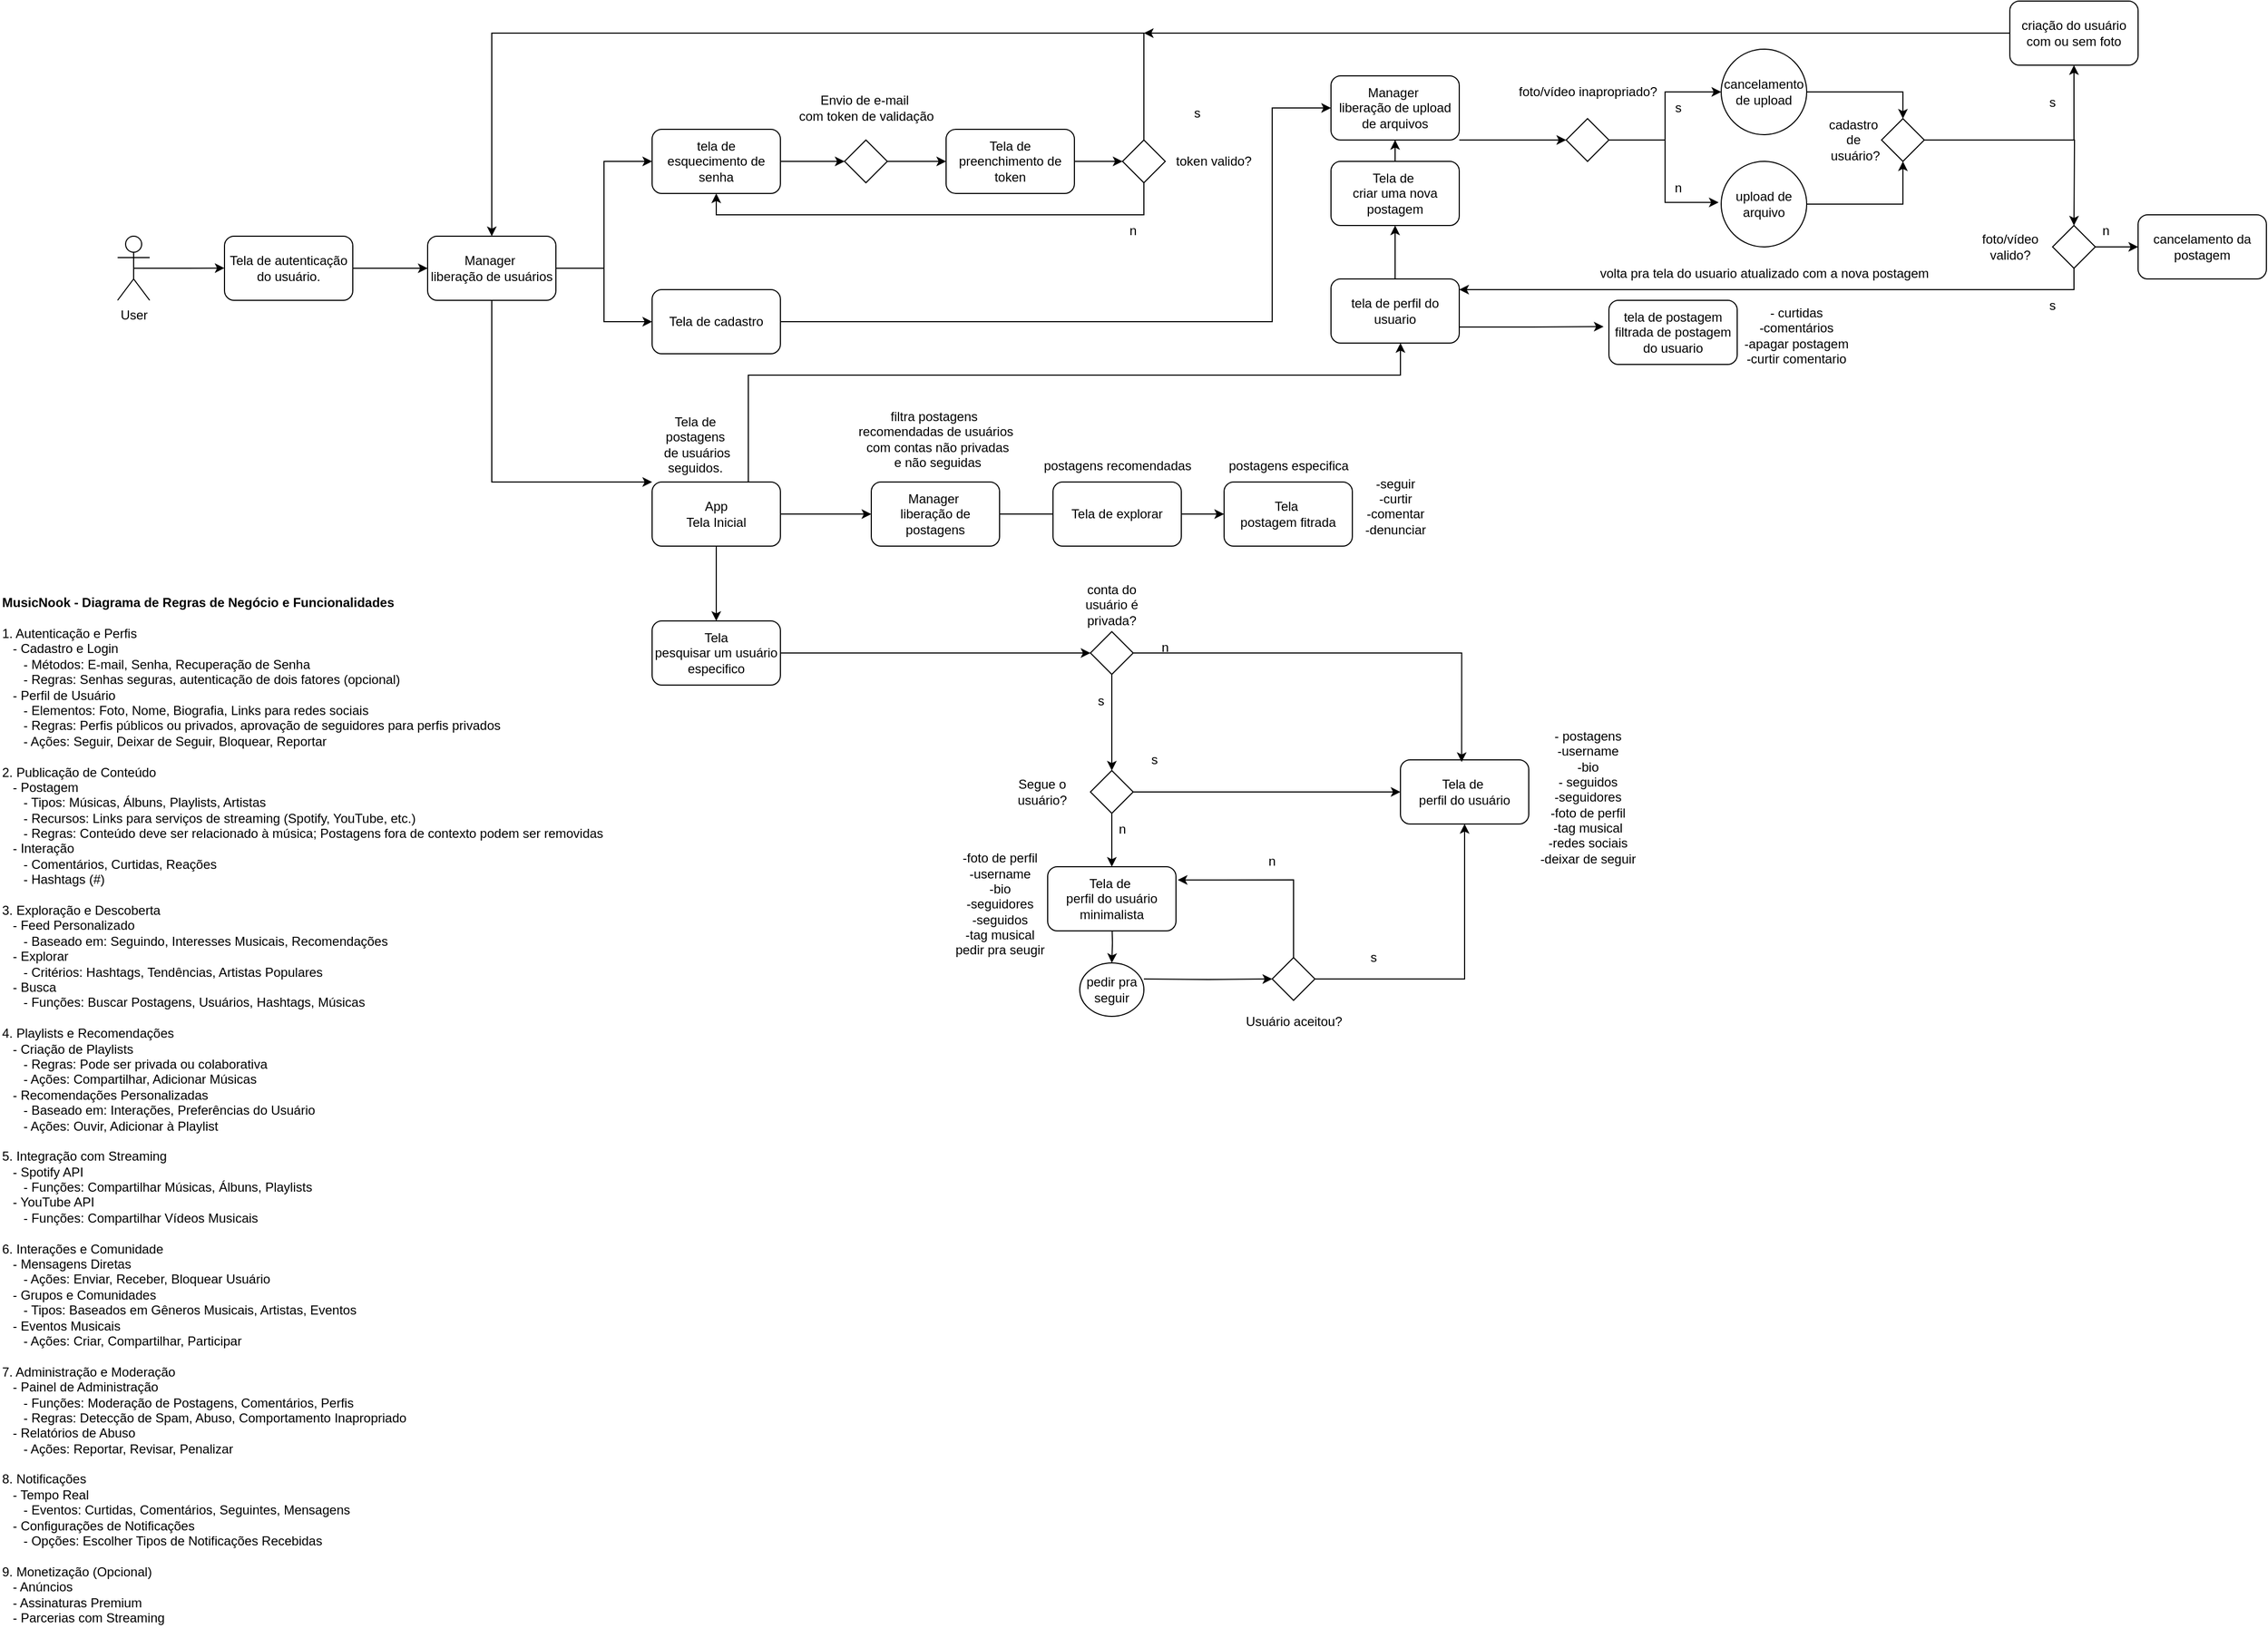 <mxfile version="24.7.8">
  <diagram name="Página-1" id="VFcy3bCBmrxG0yTugkP6">
    <mxGraphModel dx="1247" dy="678" grid="1" gridSize="10" guides="1" tooltips="1" connect="1" arrows="1" fold="1" page="1" pageScale="1" pageWidth="2336" pageHeight="1654" math="0" shadow="0">
      <root>
        <mxCell id="0" />
        <mxCell id="1" parent="0" />
        <mxCell id="I7My5OtGVKia-RhiOEti-5" style="edgeStyle=orthogonalEdgeStyle;rounded=0;orthogonalLoop=1;jettySize=auto;html=1;exitX=0.5;exitY=0.5;exitDx=0;exitDy=0;exitPerimeter=0;" edge="1" parent="1" source="I7My5OtGVKia-RhiOEti-1">
          <mxGeometry relative="1" as="geometry">
            <mxPoint x="230" y="289.826" as="targetPoint" />
          </mxGeometry>
        </mxCell>
        <mxCell id="I7My5OtGVKia-RhiOEti-1" value="User" style="shape=umlActor;verticalLabelPosition=bottom;verticalAlign=top;html=1;outlineConnect=0;" vertex="1" parent="1">
          <mxGeometry x="130" y="260" width="30" height="60" as="geometry" />
        </mxCell>
        <mxCell id="I7My5OtGVKia-RhiOEti-7" style="edgeStyle=orthogonalEdgeStyle;rounded=0;orthogonalLoop=1;jettySize=auto;html=1;" edge="1" parent="1" source="I7My5OtGVKia-RhiOEti-6">
          <mxGeometry relative="1" as="geometry">
            <mxPoint x="420" y="290" as="targetPoint" />
          </mxGeometry>
        </mxCell>
        <mxCell id="I7My5OtGVKia-RhiOEti-6" value="Tela de autenticação do usuário." style="rounded=1;whiteSpace=wrap;html=1;" vertex="1" parent="1">
          <mxGeometry x="230" y="260" width="120" height="60" as="geometry" />
        </mxCell>
        <mxCell id="I7My5OtGVKia-RhiOEti-28" style="edgeStyle=orthogonalEdgeStyle;rounded=0;orthogonalLoop=1;jettySize=auto;html=1;" edge="1" parent="1" source="I7My5OtGVKia-RhiOEti-8">
          <mxGeometry relative="1" as="geometry">
            <mxPoint x="690" y="620.0" as="targetPoint" />
          </mxGeometry>
        </mxCell>
        <mxCell id="I7My5OtGVKia-RhiOEti-76" style="edgeStyle=orthogonalEdgeStyle;rounded=0;orthogonalLoop=1;jettySize=auto;html=1;entryX=0;entryY=0.5;entryDx=0;entryDy=0;" edge="1" parent="1" source="I7My5OtGVKia-RhiOEti-8" target="I7My5OtGVKia-RhiOEti-79">
          <mxGeometry relative="1" as="geometry">
            <mxPoint x="845" y="520" as="targetPoint" />
          </mxGeometry>
        </mxCell>
        <mxCell id="I7My5OtGVKia-RhiOEti-126" style="edgeStyle=orthogonalEdgeStyle;rounded=0;orthogonalLoop=1;jettySize=auto;html=1;exitX=0.75;exitY=0;exitDx=0;exitDy=0;" edge="1" parent="1" source="I7My5OtGVKia-RhiOEti-8">
          <mxGeometry relative="1" as="geometry">
            <mxPoint x="1330" y="360" as="targetPoint" />
            <Array as="points">
              <mxPoint x="720" y="390" />
              <mxPoint x="1330" y="390" />
            </Array>
          </mxGeometry>
        </mxCell>
        <mxCell id="I7My5OtGVKia-RhiOEti-8" value="App&lt;br&gt;Tela Inicial" style="rounded=1;whiteSpace=wrap;html=1;" vertex="1" parent="1">
          <mxGeometry x="630" y="490" width="120" height="60" as="geometry" />
        </mxCell>
        <mxCell id="I7My5OtGVKia-RhiOEti-11" style="edgeStyle=orthogonalEdgeStyle;rounded=0;orthogonalLoop=1;jettySize=auto;html=1;exitX=0.5;exitY=1;exitDx=0;exitDy=0;" edge="1" parent="1" source="I7My5OtGVKia-RhiOEti-9">
          <mxGeometry relative="1" as="geometry">
            <mxPoint x="630" y="490" as="targetPoint" />
            <Array as="points">
              <mxPoint x="480" y="490" />
              <mxPoint x="630" y="490" />
            </Array>
          </mxGeometry>
        </mxCell>
        <mxCell id="I7My5OtGVKia-RhiOEti-12" style="edgeStyle=orthogonalEdgeStyle;rounded=0;orthogonalLoop=1;jettySize=auto;html=1;entryX=0;entryY=0.5;entryDx=0;entryDy=0;" edge="1" parent="1" source="I7My5OtGVKia-RhiOEti-9" target="I7My5OtGVKia-RhiOEti-14">
          <mxGeometry relative="1" as="geometry">
            <mxPoint x="620" y="290" as="targetPoint" />
          </mxGeometry>
        </mxCell>
        <mxCell id="I7My5OtGVKia-RhiOEti-18" style="edgeStyle=orthogonalEdgeStyle;rounded=0;orthogonalLoop=1;jettySize=auto;html=1;exitX=1;exitY=0.5;exitDx=0;exitDy=0;entryX=0;entryY=0.5;entryDx=0;entryDy=0;" edge="1" parent="1" source="I7My5OtGVKia-RhiOEti-9" target="I7My5OtGVKia-RhiOEti-15">
          <mxGeometry relative="1" as="geometry" />
        </mxCell>
        <mxCell id="I7My5OtGVKia-RhiOEti-9" value="Manager&amp;nbsp;&lt;br&gt;liberação de usuários" style="rounded=1;whiteSpace=wrap;html=1;" vertex="1" parent="1">
          <mxGeometry x="420" y="260" width="120" height="60" as="geometry" />
        </mxCell>
        <mxCell id="I7My5OtGVKia-RhiOEti-22" style="edgeStyle=orthogonalEdgeStyle;rounded=0;orthogonalLoop=1;jettySize=auto;html=1;exitX=1;exitY=0.5;exitDx=0;exitDy=0;entryX=0;entryY=0.5;entryDx=0;entryDy=0;" edge="1" parent="1" source="I7My5OtGVKia-RhiOEti-14" target="I7My5OtGVKia-RhiOEti-20">
          <mxGeometry relative="1" as="geometry">
            <mxPoint x="840" y="189.526" as="targetPoint" />
          </mxGeometry>
        </mxCell>
        <mxCell id="I7My5OtGVKia-RhiOEti-14" value="tela de&lt;br&gt;esquecimento de senha" style="rounded=1;whiteSpace=wrap;html=1;" vertex="1" parent="1">
          <mxGeometry x="630" y="160" width="120" height="60" as="geometry" />
        </mxCell>
        <mxCell id="I7My5OtGVKia-RhiOEti-123" style="edgeStyle=orthogonalEdgeStyle;rounded=0;orthogonalLoop=1;jettySize=auto;html=1;entryX=0;entryY=0.5;entryDx=0;entryDy=0;" edge="1" parent="1" source="I7My5OtGVKia-RhiOEti-15" target="I7My5OtGVKia-RhiOEti-130">
          <mxGeometry relative="1" as="geometry">
            <mxPoint x="1210" y="340" as="targetPoint" />
            <Array as="points">
              <mxPoint x="1210" y="340" />
              <mxPoint x="1210" y="140" />
            </Array>
          </mxGeometry>
        </mxCell>
        <mxCell id="I7My5OtGVKia-RhiOEti-15" value="Tela de cadastro" style="rounded=1;whiteSpace=wrap;html=1;" vertex="1" parent="1">
          <mxGeometry x="630" y="310" width="120" height="60" as="geometry" />
        </mxCell>
        <mxCell id="I7My5OtGVKia-RhiOEti-150" style="edgeStyle=orthogonalEdgeStyle;rounded=0;orthogonalLoop=1;jettySize=auto;html=1;entryX=0;entryY=0.5;entryDx=0;entryDy=0;" edge="1" parent="1" source="I7My5OtGVKia-RhiOEti-19" target="I7My5OtGVKia-RhiOEti-145">
          <mxGeometry relative="1" as="geometry" />
        </mxCell>
        <mxCell id="I7My5OtGVKia-RhiOEti-19" value="Tela de preenchimento de token" style="rounded=1;whiteSpace=wrap;html=1;" vertex="1" parent="1">
          <mxGeometry x="905" y="160" width="120" height="60" as="geometry" />
        </mxCell>
        <mxCell id="I7My5OtGVKia-RhiOEti-23" style="edgeStyle=orthogonalEdgeStyle;rounded=0;orthogonalLoop=1;jettySize=auto;html=1;exitX=1;exitY=0.5;exitDx=0;exitDy=0;" edge="1" parent="1" source="I7My5OtGVKia-RhiOEti-20" target="I7My5OtGVKia-RhiOEti-19">
          <mxGeometry relative="1" as="geometry">
            <mxPoint x="970" y="189.526" as="targetPoint" />
          </mxGeometry>
        </mxCell>
        <mxCell id="I7My5OtGVKia-RhiOEti-20" value="" style="rhombus;whiteSpace=wrap;html=1;" vertex="1" parent="1">
          <mxGeometry x="810" y="170" width="40" height="40" as="geometry" />
        </mxCell>
        <mxCell id="I7My5OtGVKia-RhiOEti-21" value="Envio de e-mail&amp;nbsp;&lt;div&gt;com token de validação&lt;/div&gt;" style="text;html=1;align=center;verticalAlign=middle;resizable=0;points=[];autosize=1;strokeColor=none;fillColor=none;" vertex="1" parent="1">
          <mxGeometry x="755" y="120" width="150" height="40" as="geometry" />
        </mxCell>
        <mxCell id="I7My5OtGVKia-RhiOEti-27" value="&lt;span style=&quot;text-wrap: wrap;&quot;&gt;Tela de postagens&lt;/span&gt;&lt;div&gt;&lt;span style=&quot;text-wrap: wrap;&quot;&gt;&amp;nbsp;de&amp;nbsp;&lt;/span&gt;&lt;span style=&quot;text-wrap: wrap; background-color: initial;&quot;&gt;usuários seguidos.&lt;/span&gt;&lt;/div&gt;" style="text;html=1;align=center;verticalAlign=middle;resizable=0;points=[];autosize=1;strokeColor=none;fillColor=none;rotation=0;" vertex="1" parent="1">
          <mxGeometry x="600" y="435" width="140" height="40" as="geometry" />
        </mxCell>
        <mxCell id="I7My5OtGVKia-RhiOEti-38" style="edgeStyle=orthogonalEdgeStyle;rounded=0;orthogonalLoop=1;jettySize=auto;html=1;entryX=0.5;entryY=0;entryDx=0;entryDy=0;" edge="1" parent="1" source="I7My5OtGVKia-RhiOEti-33" target="I7My5OtGVKia-RhiOEti-44">
          <mxGeometry relative="1" as="geometry">
            <mxPoint x="1060" y="840" as="targetPoint" />
          </mxGeometry>
        </mxCell>
        <mxCell id="I7My5OtGVKia-RhiOEti-39" style="edgeStyle=orthogonalEdgeStyle;rounded=0;orthogonalLoop=1;jettySize=auto;html=1;entryX=0;entryY=0.5;entryDx=0;entryDy=0;" edge="1" parent="1" source="I7My5OtGVKia-RhiOEti-33" target="I7My5OtGVKia-RhiOEti-43">
          <mxGeometry relative="1" as="geometry">
            <mxPoint x="1125" y="780.0" as="targetPoint" />
          </mxGeometry>
        </mxCell>
        <mxCell id="I7My5OtGVKia-RhiOEti-33" value="" style="rhombus;whiteSpace=wrap;html=1;" vertex="1" parent="1">
          <mxGeometry x="1040" y="760" width="40" height="40" as="geometry" />
        </mxCell>
        <mxCell id="I7My5OtGVKia-RhiOEti-68" style="edgeStyle=orthogonalEdgeStyle;rounded=0;orthogonalLoop=1;jettySize=auto;html=1;entryX=0;entryY=0.5;entryDx=0;entryDy=0;" edge="1" parent="1" source="I7My5OtGVKia-RhiOEti-34" target="I7My5OtGVKia-RhiOEti-46">
          <mxGeometry relative="1" as="geometry">
            <mxPoint x="840" y="650" as="targetPoint" />
          </mxGeometry>
        </mxCell>
        <mxCell id="I7My5OtGVKia-RhiOEti-34" value="Tela&lt;br&gt;pesquisar um usuário especifico" style="rounded=1;whiteSpace=wrap;html=1;" vertex="1" parent="1">
          <mxGeometry x="630" y="620" width="120" height="60" as="geometry" />
        </mxCell>
        <mxCell id="I7My5OtGVKia-RhiOEti-36" value="Segue o usuário?" style="text;html=1;align=center;verticalAlign=middle;whiteSpace=wrap;rounded=0;" vertex="1" parent="1">
          <mxGeometry x="965" y="765" width="60" height="30" as="geometry" />
        </mxCell>
        <mxCell id="I7My5OtGVKia-RhiOEti-41" value="s" style="text;html=1;align=center;verticalAlign=middle;whiteSpace=wrap;rounded=0;" vertex="1" parent="1">
          <mxGeometry x="1070" y="735" width="60" height="30" as="geometry" />
        </mxCell>
        <mxCell id="I7My5OtGVKia-RhiOEti-42" value="n" style="text;html=1;align=center;verticalAlign=middle;whiteSpace=wrap;rounded=0;" vertex="1" parent="1">
          <mxGeometry x="1040" y="800" width="60" height="30" as="geometry" />
        </mxCell>
        <mxCell id="I7My5OtGVKia-RhiOEti-43" value="Tela de&amp;nbsp;&lt;div&gt;perfil do usuário&lt;/div&gt;" style="rounded=1;whiteSpace=wrap;html=1;" vertex="1" parent="1">
          <mxGeometry x="1330" y="750" width="120" height="60" as="geometry" />
        </mxCell>
        <mxCell id="I7My5OtGVKia-RhiOEti-57" style="edgeStyle=orthogonalEdgeStyle;rounded=0;orthogonalLoop=1;jettySize=auto;html=1;entryX=0.5;entryY=0;entryDx=0;entryDy=0;" edge="1" parent="1" target="I7My5OtGVKia-RhiOEti-56">
          <mxGeometry relative="1" as="geometry">
            <mxPoint x="1060.059" y="900" as="sourcePoint" />
            <mxPoint x="1060" y="930" as="targetPoint" />
          </mxGeometry>
        </mxCell>
        <mxCell id="I7My5OtGVKia-RhiOEti-44" value="Tela de&amp;nbsp;&lt;div&gt;perfil do usuário minimalista&lt;/div&gt;" style="rounded=1;whiteSpace=wrap;html=1;" vertex="1" parent="1">
          <mxGeometry x="1000" y="850" width="120" height="60" as="geometry" />
        </mxCell>
        <mxCell id="I7My5OtGVKia-RhiOEti-49" style="edgeStyle=orthogonalEdgeStyle;rounded=0;orthogonalLoop=1;jettySize=auto;html=1;" edge="1" parent="1" source="I7My5OtGVKia-RhiOEti-46" target="I7My5OtGVKia-RhiOEti-33">
          <mxGeometry relative="1" as="geometry">
            <mxPoint x="1060" y="710" as="targetPoint" />
          </mxGeometry>
        </mxCell>
        <mxCell id="I7My5OtGVKia-RhiOEti-53" style="edgeStyle=orthogonalEdgeStyle;rounded=0;orthogonalLoop=1;jettySize=auto;html=1;exitX=1;exitY=1;exitDx=0;exitDy=0;" edge="1" parent="1" source="I7My5OtGVKia-RhiOEti-46">
          <mxGeometry relative="1" as="geometry">
            <mxPoint x="1387.25" y="752" as="targetPoint" />
            <mxPoint x="1282.25" y="652" as="sourcePoint" />
            <Array as="points">
              <mxPoint x="1070" y="650" />
              <mxPoint x="1387" y="650" />
            </Array>
          </mxGeometry>
        </mxCell>
        <mxCell id="I7My5OtGVKia-RhiOEti-46" value="" style="rhombus;whiteSpace=wrap;html=1;" vertex="1" parent="1">
          <mxGeometry x="1040" y="630" width="40" height="40" as="geometry" />
        </mxCell>
        <mxCell id="I7My5OtGVKia-RhiOEti-47" value="conta do usuário é privada?" style="text;html=1;align=center;verticalAlign=middle;whiteSpace=wrap;rounded=0;" vertex="1" parent="1">
          <mxGeometry x="1030" y="590" width="60" height="30" as="geometry" />
        </mxCell>
        <mxCell id="I7My5OtGVKia-RhiOEti-50" value="s" style="text;html=1;align=center;verticalAlign=middle;whiteSpace=wrap;rounded=0;" vertex="1" parent="1">
          <mxGeometry x="1020" y="680" width="60" height="30" as="geometry" />
        </mxCell>
        <mxCell id="I7My5OtGVKia-RhiOEti-52" value="n" style="text;html=1;align=center;verticalAlign=middle;whiteSpace=wrap;rounded=0;" vertex="1" parent="1">
          <mxGeometry x="1080" y="630" width="60" height="30" as="geometry" />
        </mxCell>
        <mxCell id="I7My5OtGVKia-RhiOEti-56" value="pedir pra seguir" style="ellipse;whiteSpace=wrap;html=1;" vertex="1" parent="1">
          <mxGeometry x="1030" y="940" width="60" height="50" as="geometry" />
        </mxCell>
        <mxCell id="I7My5OtGVKia-RhiOEti-62" style="edgeStyle=orthogonalEdgeStyle;rounded=0;orthogonalLoop=1;jettySize=auto;html=1;entryX=1.014;entryY=0.372;entryDx=0;entryDy=0;entryPerimeter=0;" edge="1" parent="1" source="I7My5OtGVKia-RhiOEti-59">
          <mxGeometry relative="1" as="geometry">
            <mxPoint x="1121.68" y="862.32" as="targetPoint" />
            <Array as="points">
              <mxPoint x="1230" y="862" />
            </Array>
          </mxGeometry>
        </mxCell>
        <mxCell id="I7My5OtGVKia-RhiOEti-63" style="edgeStyle=orthogonalEdgeStyle;rounded=0;orthogonalLoop=1;jettySize=auto;html=1;entryX=0.5;entryY=1;entryDx=0;entryDy=0;" edge="1" parent="1" source="I7My5OtGVKia-RhiOEti-59" target="I7My5OtGVKia-RhiOEti-43">
          <mxGeometry relative="1" as="geometry">
            <mxPoint x="1400" y="955" as="targetPoint" />
          </mxGeometry>
        </mxCell>
        <mxCell id="I7My5OtGVKia-RhiOEti-59" value="" style="rhombus;whiteSpace=wrap;html=1;" vertex="1" parent="1">
          <mxGeometry x="1210" y="935" width="40" height="40" as="geometry" />
        </mxCell>
        <mxCell id="I7My5OtGVKia-RhiOEti-60" value="Usuário aceitou?" style="text;html=1;align=center;verticalAlign=middle;resizable=0;points=[];autosize=1;strokeColor=none;fillColor=none;" vertex="1" parent="1">
          <mxGeometry x="1175" y="980" width="110" height="30" as="geometry" />
        </mxCell>
        <mxCell id="I7My5OtGVKia-RhiOEti-61" style="edgeStyle=orthogonalEdgeStyle;rounded=0;orthogonalLoop=1;jettySize=auto;html=1;entryX=0;entryY=0.5;entryDx=0;entryDy=0;" edge="1" parent="1" target="I7My5OtGVKia-RhiOEti-59">
          <mxGeometry relative="1" as="geometry">
            <mxPoint x="1090" y="955" as="sourcePoint" />
            <mxPoint x="1200" y="960" as="targetPoint" />
          </mxGeometry>
        </mxCell>
        <mxCell id="I7My5OtGVKia-RhiOEti-64" value="n" style="text;html=1;align=center;verticalAlign=middle;whiteSpace=wrap;rounded=0;" vertex="1" parent="1">
          <mxGeometry x="1180" y="830" width="60" height="30" as="geometry" />
        </mxCell>
        <mxCell id="I7My5OtGVKia-RhiOEti-66" value="s" style="text;html=1;align=center;verticalAlign=middle;whiteSpace=wrap;rounded=0;" vertex="1" parent="1">
          <mxGeometry x="1275" y="920" width="60" height="30" as="geometry" />
        </mxCell>
        <mxCell id="I7My5OtGVKia-RhiOEti-71" value="- postagens&lt;br&gt;-username&lt;div&gt;-bio&lt;br&gt;&lt;div&gt;- seguidos&lt;/div&gt;&lt;div&gt;-seguidores&lt;/div&gt;&lt;div&gt;-foto de perfil&lt;/div&gt;&lt;div&gt;-tag musical&lt;/div&gt;&lt;div&gt;-redes sociais&lt;br&gt;-deixar de seguir&lt;/div&gt;&lt;/div&gt;" style="text;html=1;align=center;verticalAlign=middle;resizable=0;points=[];autosize=1;strokeColor=none;fillColor=none;" vertex="1" parent="1">
          <mxGeometry x="1450" y="715" width="110" height="140" as="geometry" />
        </mxCell>
        <mxCell id="I7My5OtGVKia-RhiOEti-72" value="-foto de perfil&lt;div&gt;-username&lt;/div&gt;&lt;div&gt;-bio&lt;/div&gt;&lt;div&gt;-seguidores&lt;/div&gt;&lt;div&gt;-seguidos&lt;/div&gt;&lt;div&gt;-tag musical&lt;br&gt;pedir pra seugir&lt;/div&gt;" style="text;html=1;align=center;verticalAlign=middle;resizable=0;points=[];autosize=1;strokeColor=none;fillColor=none;" vertex="1" parent="1">
          <mxGeometry x="900" y="830" width="110" height="110" as="geometry" />
        </mxCell>
        <mxCell id="I7My5OtGVKia-RhiOEti-75" value="postagens recomendadas" style="text;html=1;align=center;verticalAlign=middle;resizable=0;points=[];autosize=1;strokeColor=none;fillColor=none;" vertex="1" parent="1">
          <mxGeometry x="985" y="460" width="160" height="30" as="geometry" />
        </mxCell>
        <mxCell id="I7My5OtGVKia-RhiOEti-84" style="edgeStyle=orthogonalEdgeStyle;rounded=0;orthogonalLoop=1;jettySize=auto;html=1;" edge="1" parent="1" source="I7My5OtGVKia-RhiOEti-79">
          <mxGeometry relative="1" as="geometry">
            <mxPoint x="1015" y="520" as="targetPoint" />
          </mxGeometry>
        </mxCell>
        <mxCell id="I7My5OtGVKia-RhiOEti-79" value="Manager&amp;nbsp;&lt;br&gt;liberação de postagens" style="rounded=1;whiteSpace=wrap;html=1;" vertex="1" parent="1">
          <mxGeometry x="835" y="490" width="120" height="60" as="geometry" />
        </mxCell>
        <mxCell id="I7My5OtGVKia-RhiOEti-87" style="edgeStyle=orthogonalEdgeStyle;rounded=0;orthogonalLoop=1;jettySize=auto;html=1;" edge="1" parent="1" source="I7My5OtGVKia-RhiOEti-83" target="I7My5OtGVKia-RhiOEti-86">
          <mxGeometry relative="1" as="geometry" />
        </mxCell>
        <mxCell id="I7My5OtGVKia-RhiOEti-83" value="Tela de explorar" style="rounded=1;whiteSpace=wrap;html=1;" vertex="1" parent="1">
          <mxGeometry x="1005" y="490" width="120" height="60" as="geometry" />
        </mxCell>
        <mxCell id="I7My5OtGVKia-RhiOEti-86" value="Tela&amp;nbsp;&lt;br&gt;postagem fitrada" style="rounded=1;whiteSpace=wrap;html=1;" vertex="1" parent="1">
          <mxGeometry x="1165" y="490" width="120" height="60" as="geometry" />
        </mxCell>
        <mxCell id="I7My5OtGVKia-RhiOEti-88" value="postagens especifica" style="text;html=1;align=center;verticalAlign=middle;resizable=0;points=[];autosize=1;strokeColor=none;fillColor=none;" vertex="1" parent="1">
          <mxGeometry x="1155" y="460" width="140" height="30" as="geometry" />
        </mxCell>
        <mxCell id="I7My5OtGVKia-RhiOEti-89" value="filtra postagens&amp;nbsp;&lt;div&gt;recomendadas de usuários&lt;/div&gt;&lt;div&gt;&amp;nbsp;com contas não privadas&lt;/div&gt;&lt;div&gt;&amp;nbsp;e não seguidas&lt;/div&gt;" style="text;html=1;align=center;verticalAlign=middle;resizable=0;points=[];autosize=1;strokeColor=none;fillColor=none;" vertex="1" parent="1">
          <mxGeometry x="810" y="415" width="170" height="70" as="geometry" />
        </mxCell>
        <mxCell id="I7My5OtGVKia-RhiOEti-90" value="-seguir&lt;div&gt;-curtir&lt;/div&gt;&lt;div&gt;-comentar&lt;/div&gt;&lt;div&gt;-denunciar&lt;/div&gt;&lt;div&gt;&lt;br&gt;&lt;/div&gt;" style="text;html=1;align=center;verticalAlign=middle;resizable=0;points=[];autosize=1;strokeColor=none;fillColor=none;" vertex="1" parent="1">
          <mxGeometry x="1285" y="475" width="80" height="90" as="geometry" />
        </mxCell>
        <mxCell id="I7My5OtGVKia-RhiOEti-129" style="edgeStyle=orthogonalEdgeStyle;rounded=0;orthogonalLoop=1;jettySize=auto;html=1;entryX=0.5;entryY=1;entryDx=0;entryDy=0;" edge="1" parent="1" source="I7My5OtGVKia-RhiOEti-127" target="I7My5OtGVKia-RhiOEti-128">
          <mxGeometry relative="1" as="geometry" />
        </mxCell>
        <mxCell id="I7My5OtGVKia-RhiOEti-228" style="edgeStyle=orthogonalEdgeStyle;rounded=0;orthogonalLoop=1;jettySize=auto;html=1;exitX=1;exitY=0.75;exitDx=0;exitDy=0;" edge="1" parent="1" source="I7My5OtGVKia-RhiOEti-127">
          <mxGeometry relative="1" as="geometry">
            <mxPoint x="1520" y="344.619" as="targetPoint" />
          </mxGeometry>
        </mxCell>
        <mxCell id="I7My5OtGVKia-RhiOEti-127" value="tela de perfil do usuario" style="rounded=1;whiteSpace=wrap;html=1;" vertex="1" parent="1">
          <mxGeometry x="1265" y="300" width="120" height="60" as="geometry" />
        </mxCell>
        <mxCell id="I7My5OtGVKia-RhiOEti-157" style="edgeStyle=orthogonalEdgeStyle;rounded=0;orthogonalLoop=1;jettySize=auto;html=1;entryX=0.5;entryY=1;entryDx=0;entryDy=0;" edge="1" parent="1" source="I7My5OtGVKia-RhiOEti-128" target="I7My5OtGVKia-RhiOEti-130">
          <mxGeometry relative="1" as="geometry" />
        </mxCell>
        <mxCell id="I7My5OtGVKia-RhiOEti-128" value="Tela de&amp;nbsp;&lt;br&gt;criar uma nova postagem" style="rounded=1;whiteSpace=wrap;html=1;" vertex="1" parent="1">
          <mxGeometry x="1265" y="190" width="120" height="60" as="geometry" />
        </mxCell>
        <mxCell id="I7My5OtGVKia-RhiOEti-130" value="Manager&amp;nbsp;&lt;br&gt;liberação de upload de arquivos" style="rounded=1;whiteSpace=wrap;html=1;" vertex="1" parent="1">
          <mxGeometry x="1265" y="110" width="120" height="60" as="geometry" />
        </mxCell>
        <mxCell id="I7My5OtGVKia-RhiOEti-131" value="foto/vídeo inapropriado?" style="text;html=1;align=center;verticalAlign=middle;resizable=0;points=[];autosize=1;strokeColor=none;fillColor=none;" vertex="1" parent="1">
          <mxGeometry x="1430" y="110" width="150" height="30" as="geometry" />
        </mxCell>
        <mxCell id="I7My5OtGVKia-RhiOEti-138" value="cadastro&amp;nbsp;&lt;div&gt;de&amp;nbsp;&lt;/div&gt;&lt;div&gt;usuário?&lt;/div&gt;" style="text;html=1;align=center;verticalAlign=middle;resizable=0;points=[];autosize=1;strokeColor=none;fillColor=none;" vertex="1" parent="1">
          <mxGeometry x="1720" y="140" width="70" height="60" as="geometry" />
        </mxCell>
        <mxCell id="I7My5OtGVKia-RhiOEti-148" style="edgeStyle=orthogonalEdgeStyle;rounded=0;orthogonalLoop=1;jettySize=auto;html=1;exitX=0.5;exitY=0;exitDx=0;exitDy=0;" edge="1" parent="1" source="I7My5OtGVKia-RhiOEti-145" target="I7My5OtGVKia-RhiOEti-9">
          <mxGeometry relative="1" as="geometry">
            <mxPoint x="1080.222" y="70" as="targetPoint" />
            <Array as="points">
              <mxPoint x="1090" y="70" />
              <mxPoint x="480" y="70" />
            </Array>
          </mxGeometry>
        </mxCell>
        <mxCell id="I7My5OtGVKia-RhiOEti-151" style="edgeStyle=orthogonalEdgeStyle;rounded=0;orthogonalLoop=1;jettySize=auto;html=1;" edge="1" parent="1" source="I7My5OtGVKia-RhiOEti-145" target="I7My5OtGVKia-RhiOEti-14">
          <mxGeometry relative="1" as="geometry">
            <mxPoint x="1090" y="280" as="targetPoint" />
            <Array as="points">
              <mxPoint x="1090" y="240" />
              <mxPoint x="690" y="240" />
            </Array>
          </mxGeometry>
        </mxCell>
        <mxCell id="I7My5OtGVKia-RhiOEti-145" value="" style="rhombus;whiteSpace=wrap;html=1;" vertex="1" parent="1">
          <mxGeometry x="1070" y="170" width="40" height="40" as="geometry" />
        </mxCell>
        <mxCell id="I7My5OtGVKia-RhiOEti-147" value="token valido?" style="text;html=1;align=center;verticalAlign=middle;resizable=0;points=[];autosize=1;strokeColor=none;fillColor=none;" vertex="1" parent="1">
          <mxGeometry x="1110" y="175" width="90" height="30" as="geometry" />
        </mxCell>
        <mxCell id="I7My5OtGVKia-RhiOEti-149" value="s" style="text;html=1;align=center;verticalAlign=middle;whiteSpace=wrap;rounded=0;" vertex="1" parent="1">
          <mxGeometry x="1110" y="130" width="60" height="30" as="geometry" />
        </mxCell>
        <mxCell id="I7My5OtGVKia-RhiOEti-152" value="n" style="text;html=1;align=center;verticalAlign=middle;whiteSpace=wrap;rounded=0;" vertex="1" parent="1">
          <mxGeometry x="1050" y="240" width="60" height="30" as="geometry" />
        </mxCell>
        <mxCell id="I7My5OtGVKia-RhiOEti-159" style="edgeStyle=orthogonalEdgeStyle;rounded=0;orthogonalLoop=1;jettySize=auto;html=1;exitX=1;exitY=1;exitDx=0;exitDy=0;entryX=0;entryY=0.5;entryDx=0;entryDy=0;" edge="1" parent="1" source="I7My5OtGVKia-RhiOEti-130">
          <mxGeometry relative="1" as="geometry">
            <mxPoint x="1485" y="170.0" as="targetPoint" />
            <Array as="points">
              <mxPoint x="1460" y="170" />
              <mxPoint x="1460" y="170" />
            </Array>
          </mxGeometry>
        </mxCell>
        <mxCell id="I7My5OtGVKia-RhiOEti-196" style="edgeStyle=orthogonalEdgeStyle;rounded=0;orthogonalLoop=1;jettySize=auto;html=1;" edge="1" parent="1" source="I7My5OtGVKia-RhiOEti-193">
          <mxGeometry relative="1" as="geometry">
            <mxPoint x="1090" y="70" as="targetPoint" />
          </mxGeometry>
        </mxCell>
        <mxCell id="I7My5OtGVKia-RhiOEti-193" value="criação do usuário&lt;div&gt;com ou sem foto&lt;/div&gt;" style="rounded=1;whiteSpace=wrap;html=1;" vertex="1" parent="1">
          <mxGeometry x="1900" y="40" width="120" height="60" as="geometry" />
        </mxCell>
        <mxCell id="I7My5OtGVKia-RhiOEti-203" style="edgeStyle=orthogonalEdgeStyle;rounded=0;orthogonalLoop=1;jettySize=auto;html=1;exitX=1;exitY=0.5;exitDx=0;exitDy=0;entryX=-0.03;entryY=0.48;entryDx=0;entryDy=0;entryPerimeter=0;" edge="1" parent="1" source="I7My5OtGVKia-RhiOEti-194" target="I7My5OtGVKia-RhiOEti-204">
          <mxGeometry relative="1" as="geometry">
            <mxPoint x="1620" y="230" as="targetPoint" />
          </mxGeometry>
        </mxCell>
        <mxCell id="I7My5OtGVKia-RhiOEti-194" value="" style="rhombus;whiteSpace=wrap;html=1;" vertex="1" parent="1">
          <mxGeometry x="1485" y="150" width="40" height="40" as="geometry" />
        </mxCell>
        <mxCell id="I7My5OtGVKia-RhiOEti-200" value="" style="edgeStyle=orthogonalEdgeStyle;rounded=0;orthogonalLoop=1;jettySize=auto;html=1;" edge="1" parent="1" source="I7My5OtGVKia-RhiOEti-194" target="I7My5OtGVKia-RhiOEti-198">
          <mxGeometry relative="1" as="geometry">
            <mxPoint x="1770" y="170" as="targetPoint" />
            <mxPoint x="1525" y="170" as="sourcePoint" />
          </mxGeometry>
        </mxCell>
        <mxCell id="I7My5OtGVKia-RhiOEti-219" style="edgeStyle=orthogonalEdgeStyle;rounded=0;orthogonalLoop=1;jettySize=auto;html=1;entryX=0.5;entryY=0;entryDx=0;entryDy=0;" edge="1" parent="1" source="I7My5OtGVKia-RhiOEti-198" target="I7My5OtGVKia-RhiOEti-206">
          <mxGeometry relative="1" as="geometry" />
        </mxCell>
        <mxCell id="I7My5OtGVKia-RhiOEti-198" value="cancelamento de upload" style="ellipse;whiteSpace=wrap;html=1;aspect=fixed;" vertex="1" parent="1">
          <mxGeometry x="1630" y="85" width="80" height="80" as="geometry" />
        </mxCell>
        <mxCell id="I7My5OtGVKia-RhiOEti-201" value="s" style="text;html=1;align=center;verticalAlign=middle;whiteSpace=wrap;rounded=0;" vertex="1" parent="1">
          <mxGeometry x="1560" y="125" width="60" height="30" as="geometry" />
        </mxCell>
        <mxCell id="I7My5OtGVKia-RhiOEti-208" style="edgeStyle=orthogonalEdgeStyle;rounded=0;orthogonalLoop=1;jettySize=auto;html=1;" edge="1" parent="1" source="I7My5OtGVKia-RhiOEti-204" target="I7My5OtGVKia-RhiOEti-206">
          <mxGeometry relative="1" as="geometry">
            <Array as="points">
              <mxPoint x="1800" y="230" />
            </Array>
          </mxGeometry>
        </mxCell>
        <mxCell id="I7My5OtGVKia-RhiOEti-204" value="upload de arquivo" style="ellipse;whiteSpace=wrap;html=1;aspect=fixed;" vertex="1" parent="1">
          <mxGeometry x="1630" y="190" width="80" height="80" as="geometry" />
        </mxCell>
        <mxCell id="I7My5OtGVKia-RhiOEti-205" value="n" style="text;html=1;align=center;verticalAlign=middle;whiteSpace=wrap;rounded=0;" vertex="1" parent="1">
          <mxGeometry x="1560" y="200" width="60" height="30" as="geometry" />
        </mxCell>
        <mxCell id="I7My5OtGVKia-RhiOEti-220" style="edgeStyle=orthogonalEdgeStyle;rounded=0;orthogonalLoop=1;jettySize=auto;html=1;" edge="1" parent="1" source="I7My5OtGVKia-RhiOEti-206">
          <mxGeometry relative="1" as="geometry">
            <mxPoint x="1960" y="250" as="targetPoint" />
          </mxGeometry>
        </mxCell>
        <mxCell id="I7My5OtGVKia-RhiOEti-206" value="" style="rhombus;whiteSpace=wrap;html=1;" vertex="1" parent="1">
          <mxGeometry x="1780" y="150" width="40" height="40" as="geometry" />
        </mxCell>
        <mxCell id="I7My5OtGVKia-RhiOEti-209" style="edgeStyle=orthogonalEdgeStyle;rounded=0;orthogonalLoop=1;jettySize=auto;html=1;" edge="1" parent="1" source="I7My5OtGVKia-RhiOEti-206">
          <mxGeometry relative="1" as="geometry">
            <mxPoint x="1960" y="100" as="targetPoint" />
            <Array as="points">
              <mxPoint x="1960" y="170" />
              <mxPoint x="1960" y="100" />
            </Array>
          </mxGeometry>
        </mxCell>
        <mxCell id="I7My5OtGVKia-RhiOEti-210" value="s" style="text;html=1;align=center;verticalAlign=middle;whiteSpace=wrap;rounded=0;" vertex="1" parent="1">
          <mxGeometry x="1910" y="120" width="60" height="30" as="geometry" />
        </mxCell>
        <mxCell id="I7My5OtGVKia-RhiOEti-214" value="cancelamento da postagem" style="rounded=1;whiteSpace=wrap;html=1;" vertex="1" parent="1">
          <mxGeometry x="2020" y="240" width="120" height="60" as="geometry" />
        </mxCell>
        <mxCell id="I7My5OtGVKia-RhiOEti-215" value="n" style="text;html=1;align=center;verticalAlign=middle;whiteSpace=wrap;rounded=0;" vertex="1" parent="1">
          <mxGeometry x="1960" y="240" width="60" height="30" as="geometry" />
        </mxCell>
        <mxCell id="I7My5OtGVKia-RhiOEti-224" style="edgeStyle=orthogonalEdgeStyle;rounded=0;orthogonalLoop=1;jettySize=auto;html=1;" edge="1" parent="1" source="I7My5OtGVKia-RhiOEti-222" target="I7My5OtGVKia-RhiOEti-214">
          <mxGeometry relative="1" as="geometry" />
        </mxCell>
        <mxCell id="I7My5OtGVKia-RhiOEti-225" style="edgeStyle=orthogonalEdgeStyle;rounded=0;orthogonalLoop=1;jettySize=auto;html=1;" edge="1" parent="1" source="I7My5OtGVKia-RhiOEti-222">
          <mxGeometry relative="1" as="geometry">
            <mxPoint x="1385" y="310" as="targetPoint" />
            <Array as="points">
              <mxPoint x="1960" y="310" />
              <mxPoint x="1385" y="310" />
            </Array>
          </mxGeometry>
        </mxCell>
        <mxCell id="I7My5OtGVKia-RhiOEti-222" value="" style="rhombus;whiteSpace=wrap;html=1;" vertex="1" parent="1">
          <mxGeometry x="1940" y="250" width="40" height="40" as="geometry" />
        </mxCell>
        <mxCell id="I7My5OtGVKia-RhiOEti-223" value="foto/vídeo&lt;div&gt;valido?&lt;/div&gt;" style="text;html=1;align=center;verticalAlign=middle;resizable=0;points=[];autosize=1;strokeColor=none;fillColor=none;" vertex="1" parent="1">
          <mxGeometry x="1860" y="250" width="80" height="40" as="geometry" />
        </mxCell>
        <mxCell id="I7My5OtGVKia-RhiOEti-226" value="s" style="text;html=1;align=center;verticalAlign=middle;whiteSpace=wrap;rounded=0;" vertex="1" parent="1">
          <mxGeometry x="1910" y="310" width="60" height="30" as="geometry" />
        </mxCell>
        <mxCell id="I7My5OtGVKia-RhiOEti-229" value="tela de postagem filtrada de postagem do usuario" style="rounded=1;whiteSpace=wrap;html=1;" vertex="1" parent="1">
          <mxGeometry x="1525" y="320" width="120" height="60" as="geometry" />
        </mxCell>
        <mxCell id="I7My5OtGVKia-RhiOEti-230" value="- curtidas&lt;div&gt;&lt;span style=&quot;background-color: initial;&quot;&gt;-comentários&lt;/span&gt;&lt;div&gt;-apagar postagem&lt;/div&gt;&lt;/div&gt;&lt;div&gt;-curtir comentario&lt;/div&gt;" style="text;html=1;align=center;verticalAlign=middle;resizable=0;points=[];autosize=1;strokeColor=none;fillColor=none;" vertex="1" parent="1">
          <mxGeometry x="1640" y="318" width="120" height="70" as="geometry" />
        </mxCell>
        <mxCell id="I7My5OtGVKia-RhiOEti-231" value="volta pra tela do usuario atualizado com a nova postagem" style="text;html=1;align=center;verticalAlign=middle;resizable=0;points=[];autosize=1;strokeColor=none;fillColor=none;" vertex="1" parent="1">
          <mxGeometry x="1505" y="280" width="330" height="30" as="geometry" />
        </mxCell>
        <mxCell id="I7My5OtGVKia-RhiOEti-234" value="&lt;div&gt;&lt;b&gt;MusicNook - Diagrama de Regras de Negócio e Funcionalidades&lt;/b&gt;&lt;/div&gt;&lt;div&gt;&lt;br&gt;&lt;/div&gt;&lt;div&gt;1. Autenticação e Perfis&lt;/div&gt;&lt;div&gt;&amp;nbsp; &amp;nbsp;- Cadastro e Login&lt;/div&gt;&lt;div&gt;&amp;nbsp; &amp;nbsp; &amp;nbsp; - Métodos: E-mail, Senha, Recuperação de Senha&lt;/div&gt;&lt;div&gt;&amp;nbsp; &amp;nbsp; &amp;nbsp; - Regras: Senhas seguras, autenticação de dois fatores (opcional)&lt;/div&gt;&lt;div&gt;&amp;nbsp; &amp;nbsp;- Perfil de Usuário&lt;/div&gt;&lt;div&gt;&amp;nbsp; &amp;nbsp; &amp;nbsp; - Elementos: Foto, Nome, Biografia, Links para redes sociais&lt;/div&gt;&lt;div&gt;&amp;nbsp; &amp;nbsp; &amp;nbsp; - Regras: Perfis públicos ou privados, aprovação de seguidores para perfis privados&lt;/div&gt;&lt;div&gt;&amp;nbsp; &amp;nbsp; &amp;nbsp; - Ações: Seguir, Deixar de Seguir, Bloquear, Reportar&lt;/div&gt;&lt;div&gt;&lt;br&gt;&lt;/div&gt;&lt;div&gt;2. Publicação de Conteúdo&lt;/div&gt;&lt;div&gt;&amp;nbsp; &amp;nbsp;- Postagem&lt;/div&gt;&lt;div&gt;&amp;nbsp; &amp;nbsp; &amp;nbsp; - Tipos: Músicas, Álbuns, Playlists, Artistas&lt;/div&gt;&lt;div&gt;&amp;nbsp; &amp;nbsp; &amp;nbsp; - Recursos: Links para serviços de streaming (Spotify, YouTube, etc.)&lt;/div&gt;&lt;div&gt;&amp;nbsp; &amp;nbsp; &amp;nbsp; - Regras: Conteúdo deve ser relacionado à música; Postagens fora de contexto podem ser removidas&lt;/div&gt;&lt;div&gt;&amp;nbsp; &amp;nbsp;- Interação&lt;/div&gt;&lt;div&gt;&amp;nbsp; &amp;nbsp; &amp;nbsp; - Comentários, Curtidas, Reações&lt;/div&gt;&lt;div&gt;&amp;nbsp; &amp;nbsp; &amp;nbsp; - Hashtags (#)&lt;/div&gt;&lt;div&gt;&lt;br&gt;&lt;/div&gt;&lt;div&gt;3. Exploração e Descoberta&lt;/div&gt;&lt;div&gt;&amp;nbsp; &amp;nbsp;- Feed Personalizado&lt;/div&gt;&lt;div&gt;&amp;nbsp; &amp;nbsp; &amp;nbsp; - Baseado em: Seguindo, Interesses Musicais, Recomendações&lt;/div&gt;&lt;div&gt;&amp;nbsp; &amp;nbsp;- Explorar&lt;/div&gt;&lt;div&gt;&amp;nbsp; &amp;nbsp; &amp;nbsp; - Critérios: Hashtags, Tendências, Artistas Populares&lt;/div&gt;&lt;div&gt;&amp;nbsp; &amp;nbsp;- Busca&lt;/div&gt;&lt;div&gt;&amp;nbsp; &amp;nbsp; &amp;nbsp; - Funções: Buscar Postagens, Usuários, Hashtags, Músicas&lt;/div&gt;&lt;div&gt;&lt;br&gt;&lt;/div&gt;&lt;div&gt;4. Playlists e Recomendações&lt;/div&gt;&lt;div&gt;&amp;nbsp; &amp;nbsp;- Criação de Playlists&lt;/div&gt;&lt;div&gt;&amp;nbsp; &amp;nbsp; &amp;nbsp; - Regras: Pode ser privada ou colaborativa&lt;/div&gt;&lt;div&gt;&amp;nbsp; &amp;nbsp; &amp;nbsp; - Ações: Compartilhar, Adicionar Músicas&lt;/div&gt;&lt;div&gt;&amp;nbsp; &amp;nbsp;- Recomendações Personalizadas&lt;/div&gt;&lt;div&gt;&amp;nbsp; &amp;nbsp; &amp;nbsp; - Baseado em: Interações, Preferências do Usuário&lt;/div&gt;&lt;div&gt;&amp;nbsp; &amp;nbsp; &amp;nbsp; - Ações: Ouvir, Adicionar à Playlist&lt;/div&gt;&lt;div&gt;&lt;br&gt;&lt;/div&gt;&lt;div&gt;5. Integração com Streaming&lt;/div&gt;&lt;div&gt;&amp;nbsp; &amp;nbsp;- Spotify API&lt;/div&gt;&lt;div&gt;&amp;nbsp; &amp;nbsp; &amp;nbsp; - Funções: Compartilhar Músicas, Álbuns, Playlists&lt;/div&gt;&lt;div&gt;&amp;nbsp; &amp;nbsp;- YouTube API&lt;/div&gt;&lt;div&gt;&amp;nbsp; &amp;nbsp; &amp;nbsp; - Funções: Compartilhar Vídeos Musicais&lt;/div&gt;&lt;div&gt;&lt;br&gt;&lt;/div&gt;&lt;div&gt;6. Interações e Comunidade&lt;/div&gt;&lt;div&gt;&amp;nbsp; &amp;nbsp;- Mensagens Diretas&lt;/div&gt;&lt;div&gt;&amp;nbsp; &amp;nbsp; &amp;nbsp; - Ações: Enviar, Receber, Bloquear Usuário&lt;/div&gt;&lt;div&gt;&amp;nbsp; &amp;nbsp;- Grupos e Comunidades&lt;/div&gt;&lt;div&gt;&amp;nbsp; &amp;nbsp; &amp;nbsp; - Tipos: Baseados em Gêneros Musicais, Artistas, Eventos&lt;/div&gt;&lt;div&gt;&amp;nbsp; &amp;nbsp;- Eventos Musicais&lt;/div&gt;&lt;div&gt;&amp;nbsp; &amp;nbsp; &amp;nbsp; - Ações: Criar, Compartilhar, Participar&lt;/div&gt;&lt;div&gt;&lt;br&gt;&lt;/div&gt;&lt;div&gt;7. Administração e Moderação&lt;/div&gt;&lt;div&gt;&amp;nbsp; &amp;nbsp;- Painel de Administração&lt;/div&gt;&lt;div&gt;&amp;nbsp; &amp;nbsp; &amp;nbsp; - Funções: Moderação de Postagens, Comentários, Perfis&lt;/div&gt;&lt;div&gt;&amp;nbsp; &amp;nbsp; &amp;nbsp; - Regras: Detecção de Spam, Abuso, Comportamento Inapropriado&lt;/div&gt;&lt;div&gt;&amp;nbsp; &amp;nbsp;- Relatórios de Abuso&lt;/div&gt;&lt;div&gt;&amp;nbsp; &amp;nbsp; &amp;nbsp; - Ações: Reportar, Revisar, Penalizar&lt;/div&gt;&lt;div&gt;&lt;br&gt;&lt;/div&gt;&lt;div&gt;8. Notificações&lt;/div&gt;&lt;div&gt;&amp;nbsp; &amp;nbsp;- Tempo Real&lt;/div&gt;&lt;div&gt;&amp;nbsp; &amp;nbsp; &amp;nbsp; - Eventos: Curtidas, Comentários, Seguintes, Mensagens&lt;/div&gt;&lt;div&gt;&amp;nbsp; &amp;nbsp;- Configurações de Notificações&lt;/div&gt;&lt;div&gt;&amp;nbsp; &amp;nbsp; &amp;nbsp; - Opções: Escolher Tipos de Notificações Recebidas&lt;/div&gt;&lt;div&gt;&lt;br&gt;&lt;/div&gt;&lt;div&gt;9. Monetização (Opcional)&lt;/div&gt;&lt;div&gt;&amp;nbsp; &amp;nbsp;- Anúncios&lt;/div&gt;&lt;div&gt;&amp;nbsp; &amp;nbsp;- Assinaturas Premium&lt;/div&gt;&lt;div&gt;&amp;nbsp; &amp;nbsp;- Parcerias com Streaming&lt;/div&gt;&lt;div&gt;&lt;br&gt;&lt;/div&gt;" style="text;html=1;align=left;verticalAlign=middle;resizable=0;points=[];autosize=1;strokeColor=none;fillColor=none;" vertex="1" parent="1">
          <mxGeometry x="20" y="590" width="590" height="990" as="geometry" />
        </mxCell>
      </root>
    </mxGraphModel>
  </diagram>
</mxfile>
